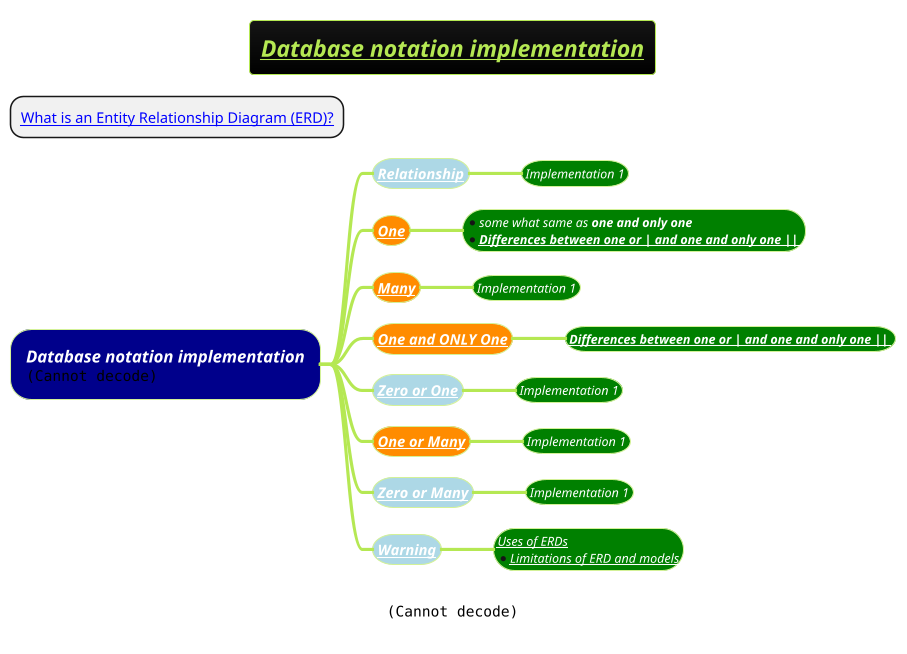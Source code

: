 @startmindmap
* [[https://www.lucidchart.com/pages/er-diagrams What is an Entity Relationship Diagram (ERD)?]]
title =<b><i><u><size:18>Database notation implementation

!theme hacker
caption <img:../../../../docs/3-programming-languages/Venkat-Subramaniam/images/img_926.png>

*[#darkblue] <i><color #white>Database notation implementation\n<img:../../../../docs/3-programming-languages/Venkat-Subramaniam/images/img_938.png>
**[#lightblue] <i><color #black>[[docs/books/1-books-backlog/DBMS/images/img_9.png Relationship]]
***[#green] <i><size:12><color #white>Implementation 1

**[#darkorange] <i><color #black>[[docs/books/1-books-backlog/DBMS/images/img_10.png One]]
***[#green] *<i><size:12><color #white>some what same as <b>one and only one \n*<b><i><size:12><color #white>[[docs/books/1-books-backlog/DBMS/images/img_10.png Differences between one or | and one and only one || ]]

**[#darkorange] <i><color #black>[[docs/books/1-books-backlog/DBMS/images/img_11.png Many]]
***[#green] <i><size:12><color #white>Implementation 1

**[#darkorange] <i><color #black>[[docs/books/1-books-backlog/DBMS/images/img_12.png One and ONLY One]]
***[#green] <b><i><size:12><color #white>[[docs/books/1-books-backlog/DBMS/images/img_10.png Differences between one or | and one and only one || ]]

**[#lightblue] <i><color #black>[[docs/books/1-books-backlog/DBMS/images/img_15.png Zero or One]]
***[#green] <i><size:12><color #white>Implementation 1

**[#darkorange] <i><color #black>[[docs/books/1-books-backlog/DBMS/images/img_13.png One or Many]]
***[#green] <i><size:12><color #white>Implementation 1

**[#lightblue] <i><color #black>[[docs/books/1-books-backlog/DBMS/images/img_14.png Zero or Many]]
***[#green] <i><size:12><color #white>Implementation 1

**[#lightblue] <i><color #black>[[docs/books/1-books-backlog/DBMS/images/img_16.png Warning]]
***[#green] <i><color #black>[[docs/books/1-books-backlog/DBMS/images/img_18.png Uses of ERDs]] \n*<i><color #black>[[docs/books/1-books-backlog/DBMS/images/img_18.png Limitations of ERD and models]]

@endmindmap
